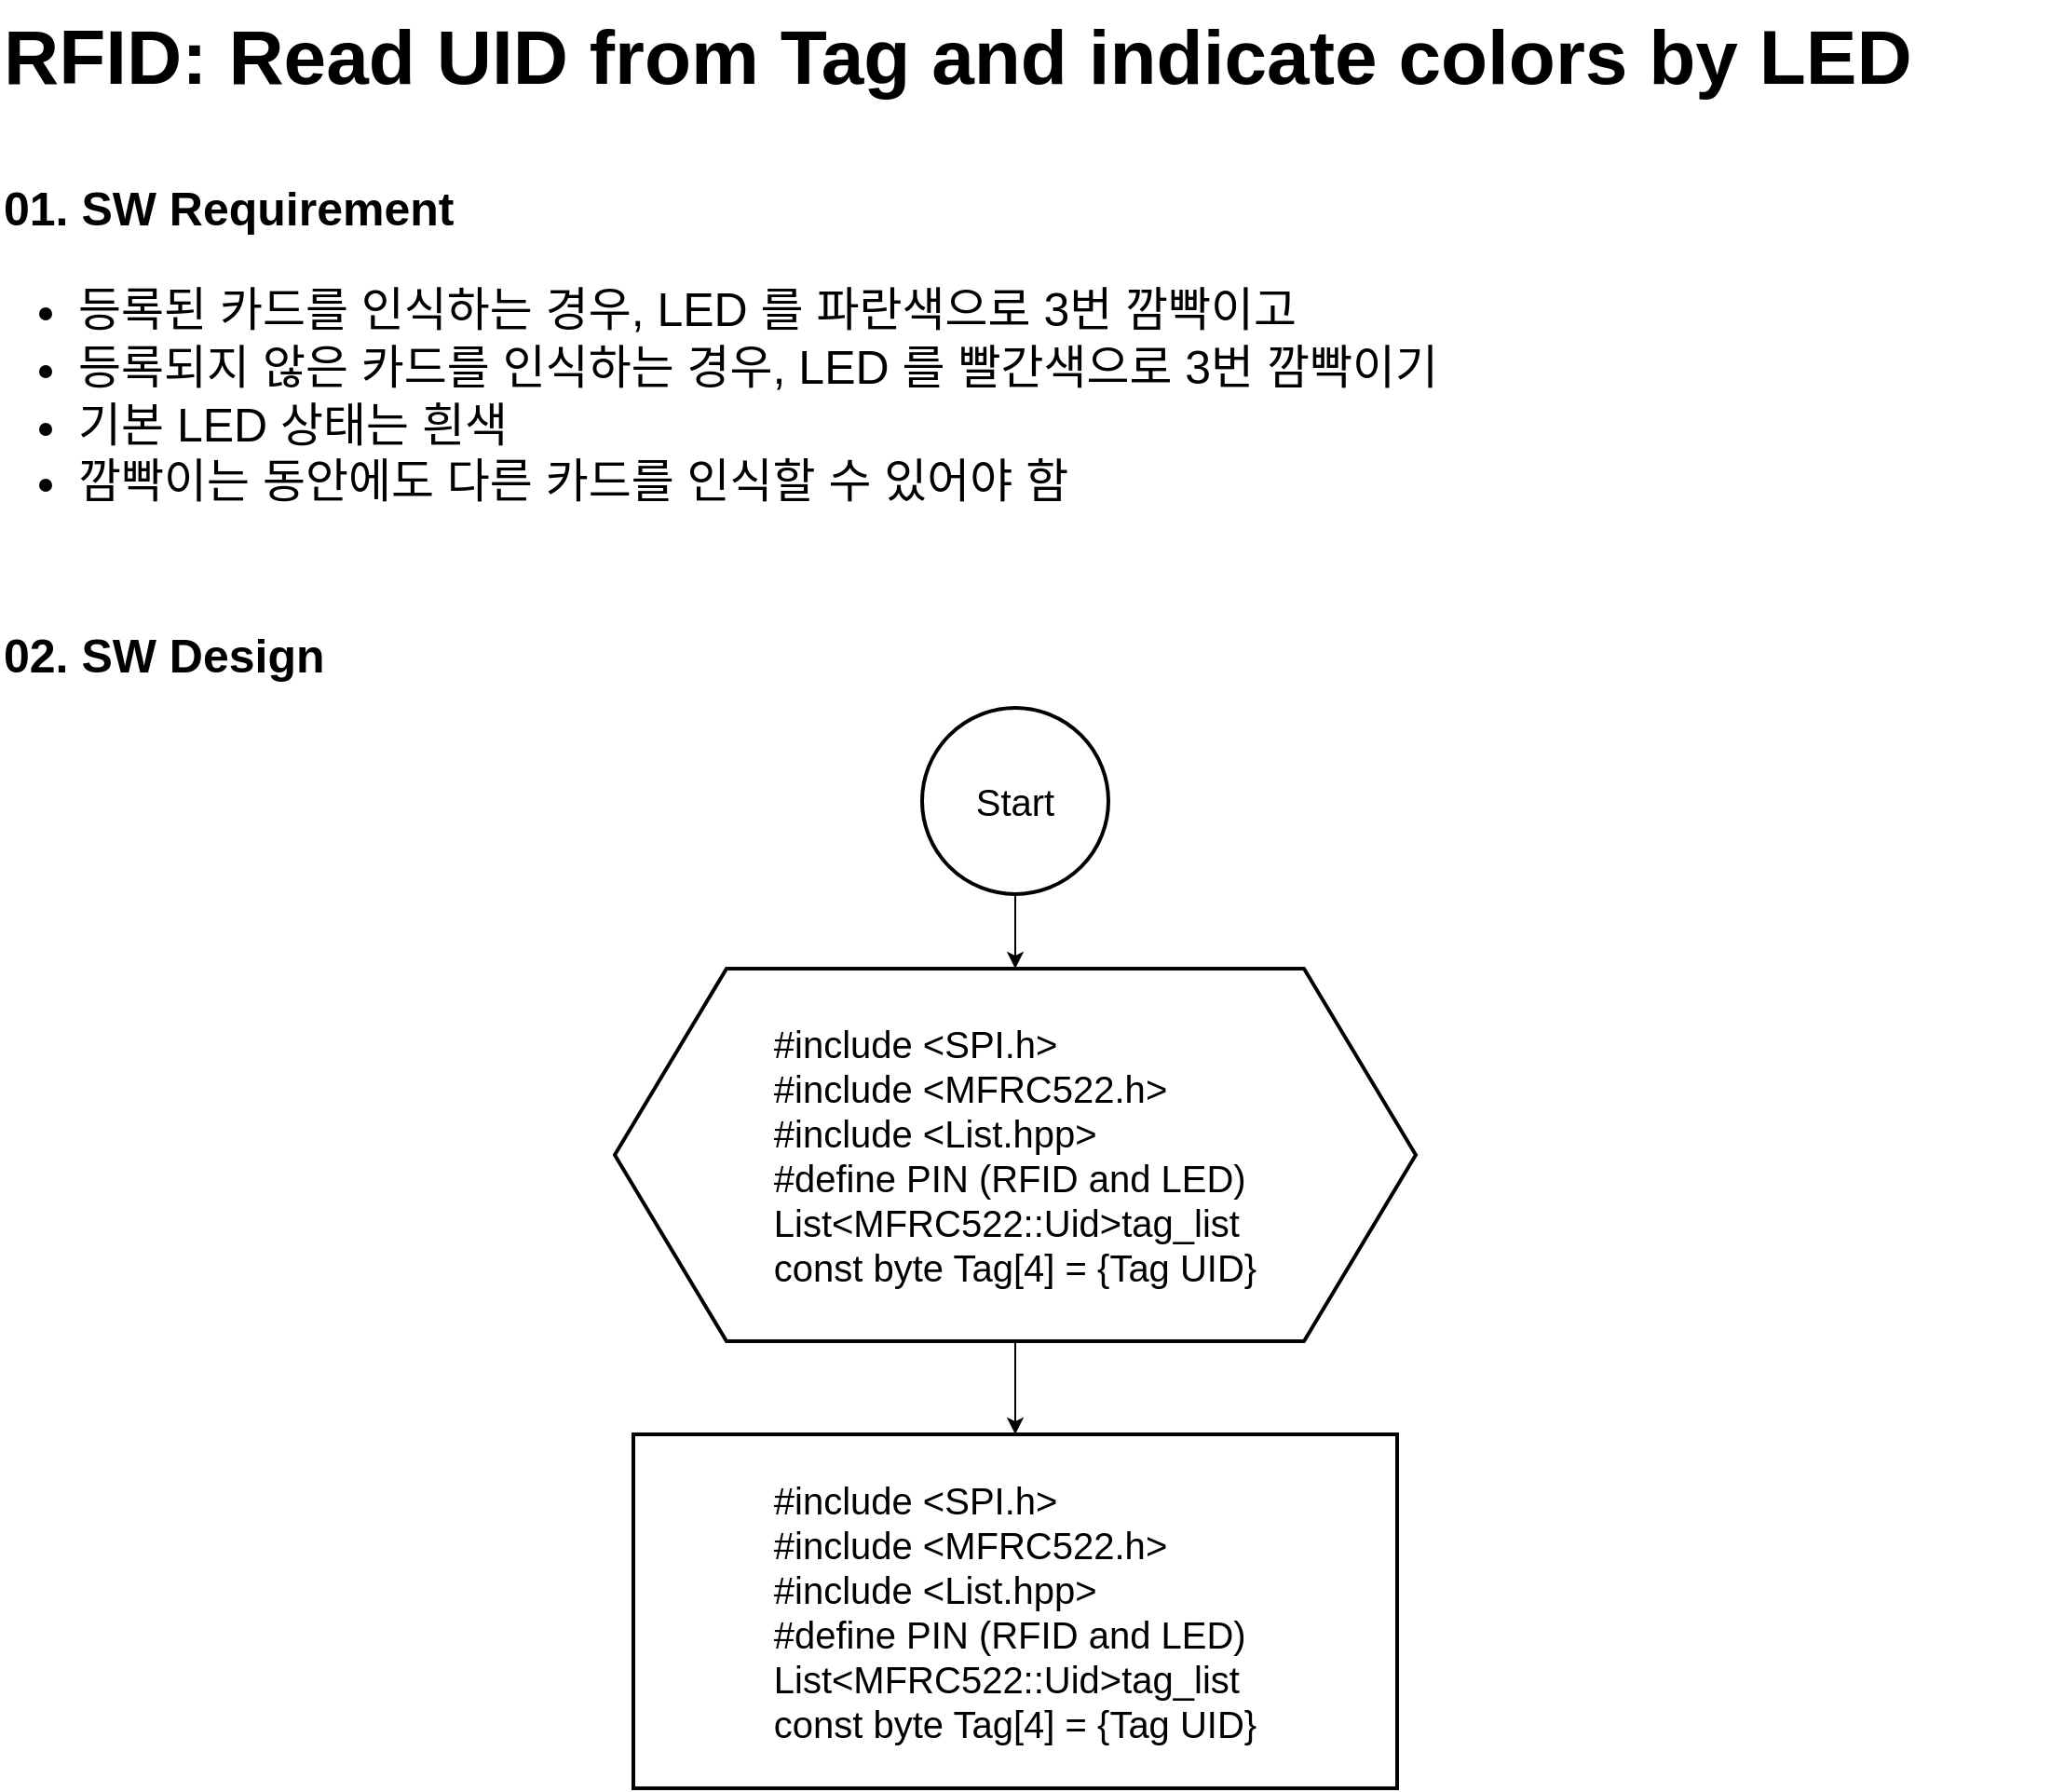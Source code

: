 <mxfile version="24.2.1" type="github">
  <diagram id="6a731a19-8d31-9384-78a2-239565b7b9f0" name="Page-1">
    <mxGraphModel dx="1420" dy="857" grid="1" gridSize="10" guides="1" tooltips="1" connect="1" arrows="1" fold="1" page="1" pageScale="1" pageWidth="1169" pageHeight="827" background="none" math="0" shadow="0">
      <root>
        <mxCell id="0" />
        <mxCell id="1" parent="0" />
        <mxCell id="Slsr_JI6GFzeZu4OSTTz-56" value="&lt;span style=&quot;font-size: 25px; font-weight: 700;&quot;&gt;01. SW Requirement&lt;br&gt;&lt;/span&gt;&lt;h1 style=&quot;margin-top: 0px;&quot;&gt;&lt;ul&gt;&lt;li&gt;&lt;span style=&quot;font-size: 25px; font-weight: 400;&quot;&gt;등록된 카드를 인식하는 경우, LED 를 파란색으로 3번 깜빡이고&lt;/span&gt;&lt;/li&gt;&lt;li&gt;&lt;span style=&quot;font-size: 25px; font-weight: 400;&quot;&gt;등록되지 않은 카드를 인식하는 경우, LED 를 빨간색으로 3번 깜빡이기&lt;/span&gt;&lt;/li&gt;&lt;li&gt;&lt;span style=&quot;font-size: 25px; font-weight: 400;&quot;&gt;기본 LED 상태는 흰색&lt;/span&gt;&lt;/li&gt;&lt;li&gt;&lt;span style=&quot;font-size: 25px; font-weight: 400;&quot;&gt;깜빡이는 동안에도 다른 카드를 인식할 수 있어야 함&lt;/span&gt;&lt;/li&gt;&lt;/ul&gt;&lt;/h1&gt;" style="text;html=1;whiteSpace=wrap;overflow=hidden;rounded=0;labelBackgroundColor=none;" vertex="1" parent="1">
          <mxGeometry x="40" y="110" width="790" height="190" as="geometry" />
        </mxCell>
        <mxCell id="Slsr_JI6GFzeZu4OSTTz-57" value="&lt;span style=&quot;font-size: 25px; font-weight: 700;&quot;&gt;02. SW Design&lt;/span&gt;" style="text;html=1;whiteSpace=wrap;overflow=hidden;rounded=0;labelBackgroundColor=none;" vertex="1" parent="1">
          <mxGeometry x="40" y="350" width="790" height="50" as="geometry" />
        </mxCell>
        <mxCell id="Slsr_JI6GFzeZu4OSTTz-58" value="&lt;h1 style=&quot;margin-top: 0px;&quot;&gt;&lt;span style=&quot;font-size: 41px;&quot;&gt;RFID: Read UID from Tag and indicate colors by LED&lt;/span&gt;&lt;/h1&gt;" style="text;html=1;whiteSpace=wrap;overflow=hidden;rounded=0;labelBackgroundColor=none;" vertex="1" parent="1">
          <mxGeometry x="40" y="20" width="1100" height="70" as="geometry" />
        </mxCell>
        <mxCell id="Slsr_JI6GFzeZu4OSTTz-62" value="" style="edgeStyle=orthogonalEdgeStyle;rounded=0;orthogonalLoop=1;jettySize=auto;html=1;labelBackgroundColor=none;fontColor=default;" edge="1" parent="1" source="Slsr_JI6GFzeZu4OSTTz-60" target="Slsr_JI6GFzeZu4OSTTz-61">
          <mxGeometry relative="1" as="geometry" />
        </mxCell>
        <mxCell id="Slsr_JI6GFzeZu4OSTTz-60" value="&lt;font style=&quot;font-size: 20px;&quot;&gt;Start&lt;/font&gt;" style="strokeWidth=2;html=1;shape=mxgraph.flowchart.start_2;whiteSpace=wrap;labelBackgroundColor=none;" vertex="1" parent="1">
          <mxGeometry x="535" y="400" width="100" height="100" as="geometry" />
        </mxCell>
        <mxCell id="Slsr_JI6GFzeZu4OSTTz-64" value="" style="edgeStyle=orthogonalEdgeStyle;rounded=0;orthogonalLoop=1;jettySize=auto;html=1;" edge="1" parent="1" source="Slsr_JI6GFzeZu4OSTTz-61" target="Slsr_JI6GFzeZu4OSTTz-63">
          <mxGeometry relative="1" as="geometry" />
        </mxCell>
        <mxCell id="Slsr_JI6GFzeZu4OSTTz-61" value="&lt;div style=&quot;text-align: left;&quot;&gt;&lt;span style=&quot;font-size: 20px; background-color: initial;&quot;&gt;#include &amp;lt;SPI.h&amp;gt;&lt;/span&gt;&lt;/div&gt;&lt;div style=&quot;text-align: left;&quot;&gt;&lt;span style=&quot;font-size: 20px; background-color: initial;&quot;&gt;#include &amp;lt;MFRC522.h&lt;/span&gt;&lt;span style=&quot;font-size: 20px; background-color: initial;&quot;&gt;&amp;gt;&lt;/span&gt;&lt;/div&gt;&lt;div style=&quot;text-align: left;&quot;&gt;&lt;span style=&quot;font-size: 20px;&quot;&gt;#include &amp;lt;List.hpp&amp;gt;&lt;/span&gt;&lt;span style=&quot;font-size: 20px; background-color: initial;&quot;&gt;&lt;br&gt;&lt;/span&gt;&lt;/div&gt;&lt;div style=&quot;text-align: left;&quot;&gt;&lt;font style=&quot;font-size: 20px;&quot;&gt;#define PIN (RFID and LED)&lt;br&gt;&lt;/font&gt;&lt;/div&gt;&lt;div style=&quot;text-align: left;&quot;&gt;&lt;font style=&quot;font-size: 20px;&quot;&gt;List&amp;lt;MFRC522::Uid&amp;gt;tag_list&lt;/font&gt;&lt;/div&gt;&lt;div style=&quot;text-align: left;&quot;&gt;&lt;span style=&quot;font-size: 20px;&quot;&gt;const byte Tag[4] = {Tag UID}&lt;/span&gt;&lt;/div&gt;" style="shape=hexagon;perimeter=hexagonPerimeter2;whiteSpace=wrap;html=1;fixedSize=1;strokeWidth=2;size=60.0;labelBackgroundColor=none;" vertex="1" parent="1">
          <mxGeometry x="370" y="540" width="430" height="200" as="geometry" />
        </mxCell>
        <mxCell id="Slsr_JI6GFzeZu4OSTTz-63" value="&lt;div style=&quot;text-align: left;&quot;&gt;&lt;span style=&quot;font-size: 20px; background-color: initial;&quot;&gt;#include &amp;lt;SPI.h&amp;gt;&lt;/span&gt;&lt;/div&gt;&lt;div style=&quot;text-align: left;&quot;&gt;&lt;span style=&quot;font-size: 20px; background-color: initial;&quot;&gt;#include &amp;lt;MFRC522.h&lt;/span&gt;&lt;span style=&quot;font-size: 20px; background-color: initial;&quot;&gt;&amp;gt;&lt;/span&gt;&lt;/div&gt;&lt;div style=&quot;text-align: left;&quot;&gt;&lt;span style=&quot;font-size: 20px;&quot;&gt;#include &amp;lt;List.hpp&amp;gt;&lt;/span&gt;&lt;span style=&quot;font-size: 20px; background-color: initial;&quot;&gt;&lt;br&gt;&lt;/span&gt;&lt;/div&gt;&lt;div style=&quot;text-align: left;&quot;&gt;&lt;font style=&quot;font-size: 20px;&quot;&gt;#define PIN (RFID and LED)&lt;br&gt;&lt;/font&gt;&lt;/div&gt;&lt;div style=&quot;text-align: left;&quot;&gt;&lt;font style=&quot;font-size: 20px;&quot;&gt;List&amp;lt;MFRC522::Uid&amp;gt;tag_list&lt;/font&gt;&lt;/div&gt;&lt;div style=&quot;text-align: left;&quot;&gt;&lt;span style=&quot;font-size: 20px;&quot;&gt;const byte Tag[4] = {Tag UID}&lt;/span&gt;&lt;/div&gt;" style="whiteSpace=wrap;html=1;strokeWidth=2;labelBackgroundColor=none;" vertex="1" parent="1">
          <mxGeometry x="380" y="790" width="410" height="190" as="geometry" />
        </mxCell>
      </root>
    </mxGraphModel>
  </diagram>
</mxfile>
